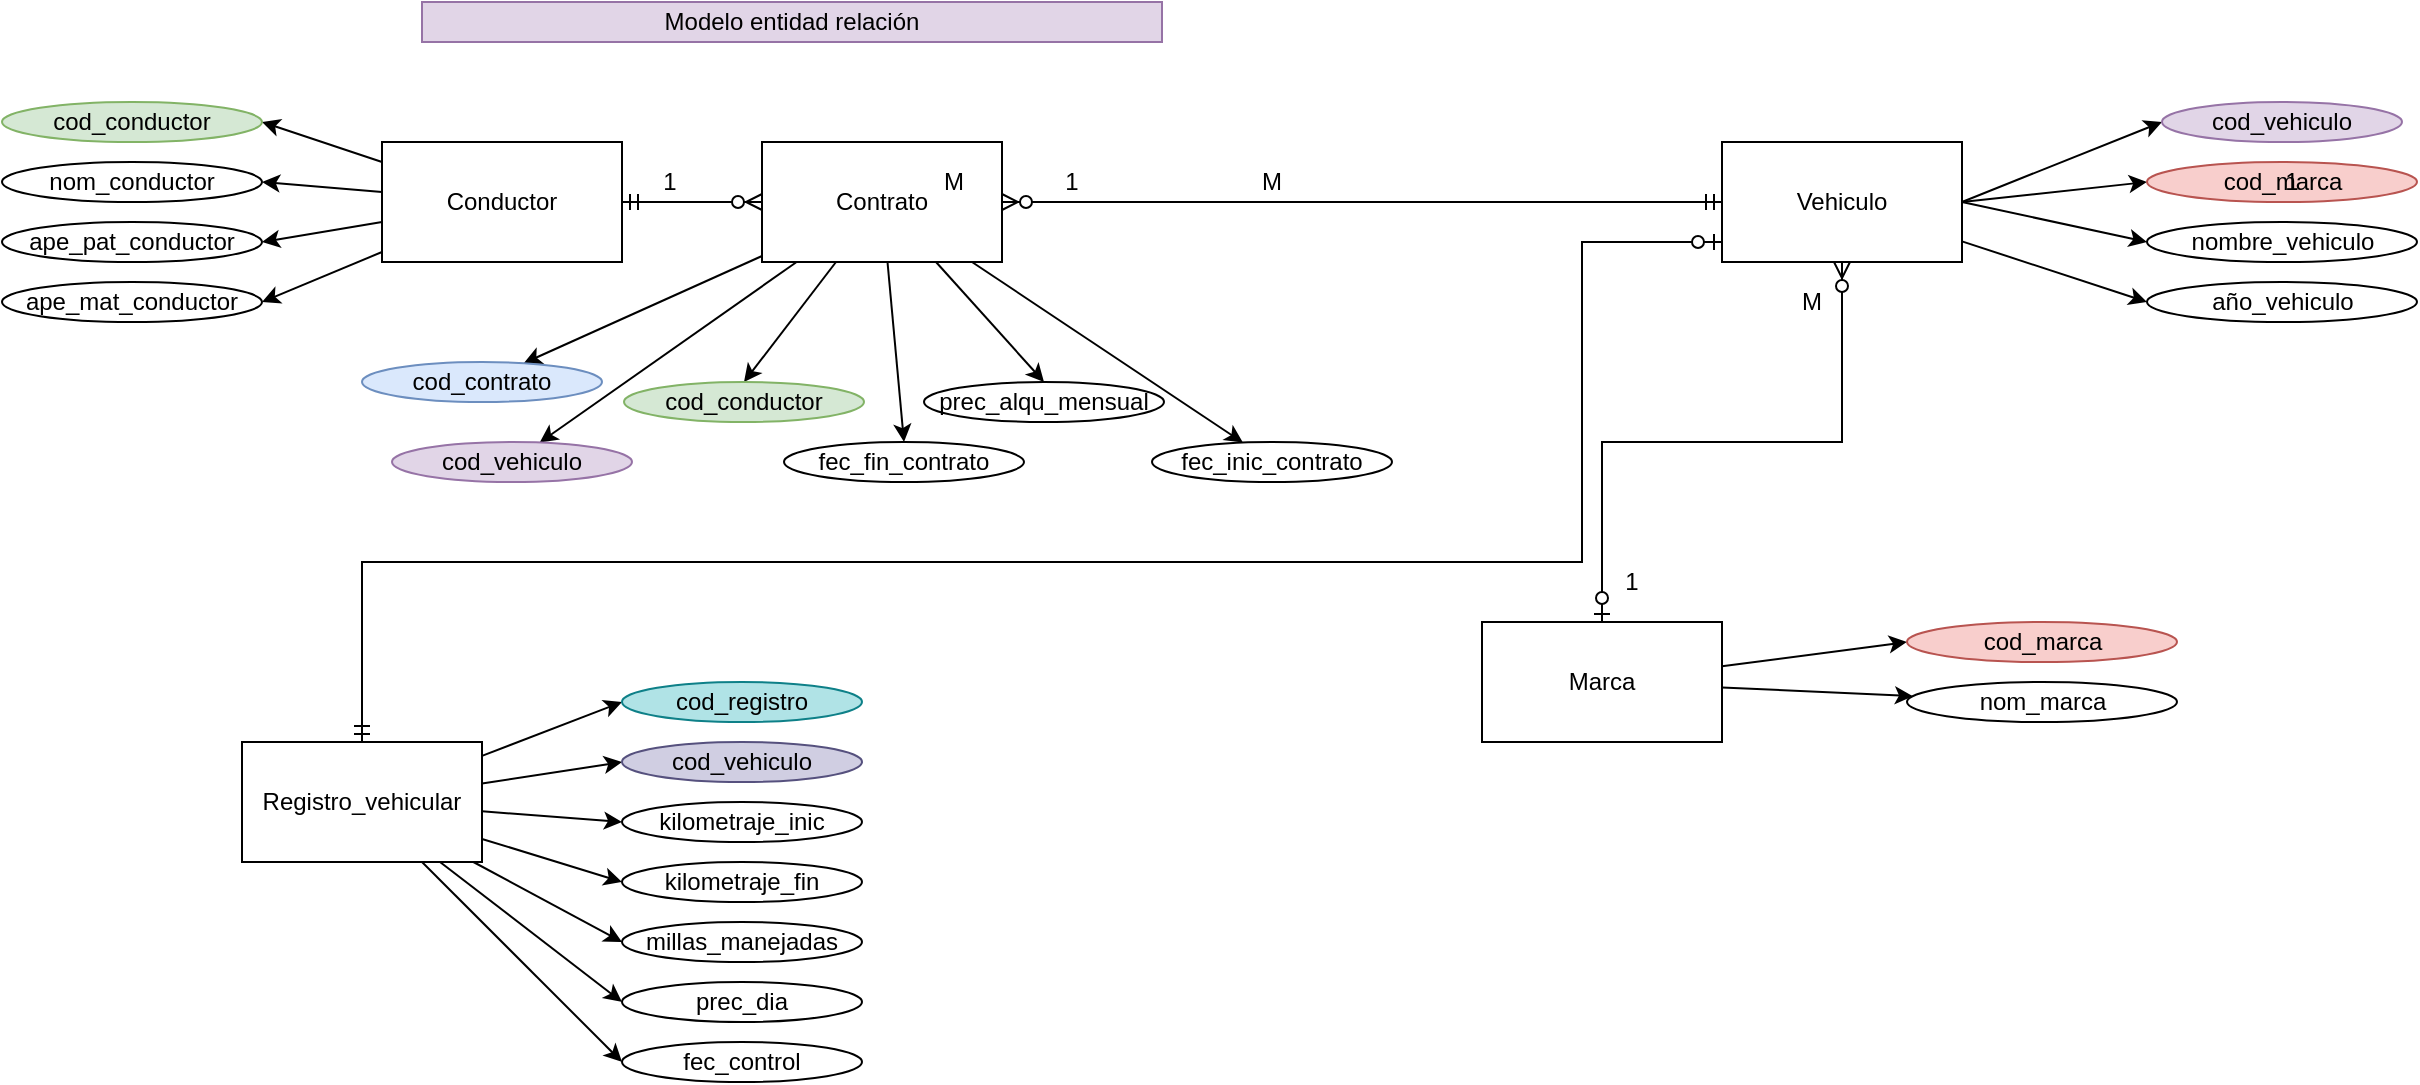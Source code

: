 <mxfile version="24.0.7" type="github">
  <diagram name="Página-1" id="b9NFpoV1CZ4YhKfukzlO">
    <mxGraphModel dx="2261" dy="780" grid="1" gridSize="10" guides="1" tooltips="1" connect="1" arrows="1" fold="1" page="1" pageScale="1" pageWidth="827" pageHeight="1169" math="0" shadow="0">
      <root>
        <mxCell id="0" />
        <mxCell id="1" parent="0" />
        <mxCell id="PruNrFCbxDB-gDmeqPjk-38" style="rounded=0;orthogonalLoop=1;jettySize=auto;html=1;entryX=1;entryY=0.5;entryDx=0;entryDy=0;" parent="1" source="PruNrFCbxDB-gDmeqPjk-1" target="PruNrFCbxDB-gDmeqPjk-9" edge="1">
          <mxGeometry relative="1" as="geometry" />
        </mxCell>
        <mxCell id="PruNrFCbxDB-gDmeqPjk-39" style="rounded=0;orthogonalLoop=1;jettySize=auto;html=1;entryX=1;entryY=0.5;entryDx=0;entryDy=0;" parent="1" source="PruNrFCbxDB-gDmeqPjk-1" target="PruNrFCbxDB-gDmeqPjk-11" edge="1">
          <mxGeometry relative="1" as="geometry" />
        </mxCell>
        <mxCell id="PruNrFCbxDB-gDmeqPjk-40" style="rounded=0;orthogonalLoop=1;jettySize=auto;html=1;entryX=1;entryY=0.5;entryDx=0;entryDy=0;" parent="1" source="PruNrFCbxDB-gDmeqPjk-1" target="PruNrFCbxDB-gDmeqPjk-12" edge="1">
          <mxGeometry relative="1" as="geometry" />
        </mxCell>
        <mxCell id="PruNrFCbxDB-gDmeqPjk-1" value="Conductor" style="rounded=0;whiteSpace=wrap;html=1;" parent="1" vertex="1">
          <mxGeometry x="-200" y="90" width="120" height="60" as="geometry" />
        </mxCell>
        <mxCell id="PruNrFCbxDB-gDmeqPjk-25" style="rounded=0;orthogonalLoop=1;jettySize=auto;html=1;exitX=1;exitY=0.5;exitDx=0;exitDy=0;entryX=0;entryY=0.5;entryDx=0;entryDy=0;" parent="1" source="PruNrFCbxDB-gDmeqPjk-2" target="PruNrFCbxDB-gDmeqPjk-23" edge="1">
          <mxGeometry relative="1" as="geometry" />
        </mxCell>
        <mxCell id="PruNrFCbxDB-gDmeqPjk-28" style="rounded=0;orthogonalLoop=1;jettySize=auto;html=1;exitX=1;exitY=0.5;exitDx=0;exitDy=0;entryX=0;entryY=0.5;entryDx=0;entryDy=0;" parent="1" source="PruNrFCbxDB-gDmeqPjk-2" target="PruNrFCbxDB-gDmeqPjk-26" edge="1">
          <mxGeometry relative="1" as="geometry" />
        </mxCell>
        <mxCell id="PruNrFCbxDB-gDmeqPjk-48" style="rounded=0;orthogonalLoop=1;jettySize=auto;html=1;entryX=0;entryY=0.5;entryDx=0;entryDy=0;" parent="1" source="PruNrFCbxDB-gDmeqPjk-2" target="PruNrFCbxDB-gDmeqPjk-47" edge="1">
          <mxGeometry relative="1" as="geometry" />
        </mxCell>
        <mxCell id="PruNrFCbxDB-gDmeqPjk-2" value="Vehiculo" style="rounded=0;whiteSpace=wrap;html=1;" parent="1" vertex="1">
          <mxGeometry x="470" y="90" width="120" height="60" as="geometry" />
        </mxCell>
        <mxCell id="PruNrFCbxDB-gDmeqPjk-3" value="Modelo entidad relación" style="rounded=0;whiteSpace=wrap;html=1;fillColor=#e1d5e7;strokeColor=#9673a6;" parent="1" vertex="1">
          <mxGeometry x="-180" y="20" width="370" height="20" as="geometry" />
        </mxCell>
        <mxCell id="PruNrFCbxDB-gDmeqPjk-6" value="1" style="rounded=0;whiteSpace=wrap;html=1;strokeColor=none;fillColor=none;" parent="1" vertex="1">
          <mxGeometry x="-61" y="100" width="10" height="20" as="geometry" />
        </mxCell>
        <mxCell id="PruNrFCbxDB-gDmeqPjk-7" value="1" style="rounded=0;whiteSpace=wrap;html=1;strokeColor=none;fillColor=none;" parent="1" vertex="1">
          <mxGeometry x="140" y="100" width="10" height="20" as="geometry" />
        </mxCell>
        <mxCell id="PruNrFCbxDB-gDmeqPjk-9" value="cod_conductor" style="ellipse;whiteSpace=wrap;html=1;fillColor=#d5e8d4;strokeColor=#82b366;" parent="1" vertex="1">
          <mxGeometry x="-390" y="70" width="130" height="20" as="geometry" />
        </mxCell>
        <mxCell id="PruNrFCbxDB-gDmeqPjk-10" value="nom_conductor" style="ellipse;whiteSpace=wrap;html=1;" parent="1" vertex="1">
          <mxGeometry x="-390" y="100" width="130" height="20" as="geometry" />
        </mxCell>
        <mxCell id="PruNrFCbxDB-gDmeqPjk-11" value="ape_pat_conductor" style="ellipse;whiteSpace=wrap;html=1;" parent="1" vertex="1">
          <mxGeometry x="-390" y="130" width="130" height="20" as="geometry" />
        </mxCell>
        <mxCell id="PruNrFCbxDB-gDmeqPjk-12" value="ape_mat_conductor" style="ellipse;whiteSpace=wrap;html=1;" parent="1" vertex="1">
          <mxGeometry x="-390" y="160" width="130" height="20" as="geometry" />
        </mxCell>
        <mxCell id="PruNrFCbxDB-gDmeqPjk-15" style="rounded=0;orthogonalLoop=1;jettySize=auto;html=1;entryX=1;entryY=0.5;entryDx=0;entryDy=0;" parent="1" source="PruNrFCbxDB-gDmeqPjk-1" target="PruNrFCbxDB-gDmeqPjk-10" edge="1">
          <mxGeometry relative="1" as="geometry" />
        </mxCell>
        <mxCell id="PruNrFCbxDB-gDmeqPjk-23" value="cod_vehiculo" style="ellipse;whiteSpace=wrap;html=1;fillColor=#e1d5e7;strokeColor=#9673a6;" parent="1" vertex="1">
          <mxGeometry x="690" y="70" width="120" height="20" as="geometry" />
        </mxCell>
        <mxCell id="PruNrFCbxDB-gDmeqPjk-26" value="cod_marca" style="ellipse;whiteSpace=wrap;html=1;fillColor=#f8cecc;strokeColor=#b85450;" parent="1" vertex="1">
          <mxGeometry x="682.5" y="100" width="135" height="20" as="geometry" />
        </mxCell>
        <mxCell id="PruNrFCbxDB-gDmeqPjk-29" style="rounded=0;orthogonalLoop=1;jettySize=auto;html=1;exitX=1;exitY=0.5;exitDx=0;exitDy=0;entryX=0;entryY=0.5;entryDx=0;entryDy=0;" parent="1" source="PruNrFCbxDB-gDmeqPjk-2" target="PruNrFCbxDB-gDmeqPjk-30" edge="1">
          <mxGeometry relative="1" as="geometry">
            <mxPoint x="590" y="150" as="sourcePoint" />
          </mxGeometry>
        </mxCell>
        <mxCell id="PruNrFCbxDB-gDmeqPjk-30" value="nombre_vehiculo" style="ellipse;whiteSpace=wrap;html=1;" parent="1" vertex="1">
          <mxGeometry x="682.5" y="130" width="135" height="20" as="geometry" />
        </mxCell>
        <mxCell id="PruNrFCbxDB-gDmeqPjk-34" style="rounded=0;orthogonalLoop=1;jettySize=auto;html=1;entryX=0;entryY=0.5;entryDx=0;entryDy=0;" parent="1" source="PruNrFCbxDB-gDmeqPjk-32" target="PruNrFCbxDB-gDmeqPjk-33" edge="1">
          <mxGeometry relative="1" as="geometry" />
        </mxCell>
        <mxCell id="PruNrFCbxDB-gDmeqPjk-37" style="rounded=0;orthogonalLoop=1;jettySize=auto;html=1;" parent="1" source="PruNrFCbxDB-gDmeqPjk-32" target="PruNrFCbxDB-gDmeqPjk-35" edge="1">
          <mxGeometry relative="1" as="geometry" />
        </mxCell>
        <mxCell id="PruNrFCbxDB-gDmeqPjk-32" value="Marca" style="rounded=0;whiteSpace=wrap;html=1;" parent="1" vertex="1">
          <mxGeometry x="350" y="330" width="120" height="60" as="geometry" />
        </mxCell>
        <mxCell id="PruNrFCbxDB-gDmeqPjk-33" value="cod_marca" style="ellipse;whiteSpace=wrap;html=1;fillColor=#f8cecc;strokeColor=#b85450;" parent="1" vertex="1">
          <mxGeometry x="562.5" y="330" width="135" height="20" as="geometry" />
        </mxCell>
        <mxCell id="PruNrFCbxDB-gDmeqPjk-35" value="nom_marca" style="ellipse;whiteSpace=wrap;html=1;" parent="1" vertex="1">
          <mxGeometry x="562.5" y="360" width="135" height="20" as="geometry" />
        </mxCell>
        <mxCell id="PruNrFCbxDB-gDmeqPjk-44" style="rounded=0;orthogonalLoop=1;jettySize=auto;html=1;" parent="1" source="PruNrFCbxDB-gDmeqPjk-41" target="PruNrFCbxDB-gDmeqPjk-42" edge="1">
          <mxGeometry relative="1" as="geometry" />
        </mxCell>
        <mxCell id="PruNrFCbxDB-gDmeqPjk-49" style="rounded=0;orthogonalLoop=1;jettySize=auto;html=1;" parent="1" source="PruNrFCbxDB-gDmeqPjk-41" target="PruNrFCbxDB-gDmeqPjk-45" edge="1">
          <mxGeometry relative="1" as="geometry" />
        </mxCell>
        <mxCell id="PruNrFCbxDB-gDmeqPjk-50" style="rounded=0;orthogonalLoop=1;jettySize=auto;html=1;entryX=0.5;entryY=0;entryDx=0;entryDy=0;" parent="1" source="PruNrFCbxDB-gDmeqPjk-41" target="PruNrFCbxDB-gDmeqPjk-46" edge="1">
          <mxGeometry relative="1" as="geometry" />
        </mxCell>
        <mxCell id="PruNrFCbxDB-gDmeqPjk-56" style="rounded=0;orthogonalLoop=1;jettySize=auto;html=1;" parent="1" source="PruNrFCbxDB-gDmeqPjk-41" target="PruNrFCbxDB-gDmeqPjk-54" edge="1">
          <mxGeometry relative="1" as="geometry" />
        </mxCell>
        <mxCell id="PruNrFCbxDB-gDmeqPjk-57" style="rounded=0;orthogonalLoop=1;jettySize=auto;html=1;entryX=0.5;entryY=0;entryDx=0;entryDy=0;" parent="1" source="PruNrFCbxDB-gDmeqPjk-41" target="PruNrFCbxDB-gDmeqPjk-55" edge="1">
          <mxGeometry relative="1" as="geometry" />
        </mxCell>
        <mxCell id="PruNrFCbxDB-gDmeqPjk-59" style="rounded=0;orthogonalLoop=1;jettySize=auto;html=1;entryX=0.5;entryY=0;entryDx=0;entryDy=0;" parent="1" source="PruNrFCbxDB-gDmeqPjk-41" target="PruNrFCbxDB-gDmeqPjk-58" edge="1">
          <mxGeometry relative="1" as="geometry" />
        </mxCell>
        <mxCell id="PruNrFCbxDB-gDmeqPjk-41" value="Contrato" style="rounded=0;whiteSpace=wrap;html=1;" parent="1" vertex="1">
          <mxGeometry x="-10" y="90" width="120" height="60" as="geometry" />
        </mxCell>
        <mxCell id="PruNrFCbxDB-gDmeqPjk-42" value="cod_contrato" style="ellipse;whiteSpace=wrap;html=1;fillColor=#dae8fc;strokeColor=#6c8ebf;" parent="1" vertex="1">
          <mxGeometry x="-210" y="200" width="120" height="20" as="geometry" />
        </mxCell>
        <mxCell id="PruNrFCbxDB-gDmeqPjk-45" value="cod_vehiculo" style="ellipse;whiteSpace=wrap;html=1;fillColor=#e1d5e7;strokeColor=#9673a6;" parent="1" vertex="1">
          <mxGeometry x="-195" y="240" width="120" height="20" as="geometry" />
        </mxCell>
        <mxCell id="PruNrFCbxDB-gDmeqPjk-46" value="cod_conductor" style="ellipse;whiteSpace=wrap;html=1;fillColor=#d5e8d4;strokeColor=#82b366;" parent="1" vertex="1">
          <mxGeometry x="-79" y="210" width="120" height="20" as="geometry" />
        </mxCell>
        <mxCell id="PruNrFCbxDB-gDmeqPjk-47" value="año_vehiculo" style="ellipse;whiteSpace=wrap;html=1;" parent="1" vertex="1">
          <mxGeometry x="682.5" y="160" width="135" height="20" as="geometry" />
        </mxCell>
        <mxCell id="PruNrFCbxDB-gDmeqPjk-52" value="1" style="rounded=0;whiteSpace=wrap;html=1;strokeColor=none;fillColor=none;" parent="1" vertex="1">
          <mxGeometry x="420" y="300" width="10" height="20" as="geometry" />
        </mxCell>
        <mxCell id="PruNrFCbxDB-gDmeqPjk-53" value="M" style="rounded=0;whiteSpace=wrap;html=1;strokeColor=none;fillColor=none;" parent="1" vertex="1">
          <mxGeometry x="510" y="160" width="10" height="20" as="geometry" />
        </mxCell>
        <mxCell id="PruNrFCbxDB-gDmeqPjk-54" value="fec_inic_contrato" style="ellipse;whiteSpace=wrap;html=1;fillColor=none;" parent="1" vertex="1">
          <mxGeometry x="185" y="240" width="120" height="20" as="geometry" />
        </mxCell>
        <mxCell id="PruNrFCbxDB-gDmeqPjk-55" value="fec_fin_contrato" style="ellipse;whiteSpace=wrap;html=1;fillColor=none;" parent="1" vertex="1">
          <mxGeometry x="1" y="240" width="120" height="20" as="geometry" />
        </mxCell>
        <mxCell id="PruNrFCbxDB-gDmeqPjk-58" value="prec_alqu_mensual" style="ellipse;whiteSpace=wrap;html=1;fillColor=none;" parent="1" vertex="1">
          <mxGeometry x="71" y="210" width="120" height="20" as="geometry" />
        </mxCell>
        <mxCell id="PruNrFCbxDB-gDmeqPjk-62" style="rounded=0;orthogonalLoop=1;jettySize=auto;html=1;" parent="1" source="PruNrFCbxDB-gDmeqPjk-61" edge="1">
          <mxGeometry relative="1" as="geometry">
            <mxPoint x="-80" y="400" as="targetPoint" />
          </mxGeometry>
        </mxCell>
        <mxCell id="PruNrFCbxDB-gDmeqPjk-64" style="rounded=0;orthogonalLoop=1;jettySize=auto;html=1;entryX=0;entryY=0.5;entryDx=0;entryDy=0;" parent="1" source="PruNrFCbxDB-gDmeqPjk-61" target="PruNrFCbxDB-gDmeqPjk-65" edge="1">
          <mxGeometry relative="1" as="geometry">
            <mxPoint x="-80" y="440" as="targetPoint" />
          </mxGeometry>
        </mxCell>
        <mxCell id="PruNrFCbxDB-gDmeqPjk-67" style="rounded=0;orthogonalLoop=1;jettySize=auto;html=1;entryX=0;entryY=0.5;entryDx=0;entryDy=0;" parent="1" source="PruNrFCbxDB-gDmeqPjk-61" target="PruNrFCbxDB-gDmeqPjk-66" edge="1">
          <mxGeometry relative="1" as="geometry" />
        </mxCell>
        <mxCell id="PruNrFCbxDB-gDmeqPjk-69" style="rounded=0;orthogonalLoop=1;jettySize=auto;html=1;entryX=0;entryY=0.5;entryDx=0;entryDy=0;" parent="1" source="PruNrFCbxDB-gDmeqPjk-61" target="PruNrFCbxDB-gDmeqPjk-68" edge="1">
          <mxGeometry relative="1" as="geometry" />
        </mxCell>
        <mxCell id="PruNrFCbxDB-gDmeqPjk-73" style="rounded=0;orthogonalLoop=1;jettySize=auto;html=1;entryX=0;entryY=0.5;entryDx=0;entryDy=0;" parent="1" source="PruNrFCbxDB-gDmeqPjk-61" target="PruNrFCbxDB-gDmeqPjk-72" edge="1">
          <mxGeometry relative="1" as="geometry" />
        </mxCell>
        <mxCell id="PruNrFCbxDB-gDmeqPjk-75" style="rounded=0;orthogonalLoop=1;jettySize=auto;html=1;entryX=0;entryY=0.5;entryDx=0;entryDy=0;" parent="1" source="PruNrFCbxDB-gDmeqPjk-61" target="PruNrFCbxDB-gDmeqPjk-74" edge="1">
          <mxGeometry relative="1" as="geometry" />
        </mxCell>
        <mxCell id="PruNrFCbxDB-gDmeqPjk-63" value="cod_vehiculo" style="ellipse;whiteSpace=wrap;html=1;fillColor=#d0cee2;strokeColor=#56517e;" parent="1" vertex="1">
          <mxGeometry x="-80" y="390" width="120" height="20" as="geometry" />
        </mxCell>
        <mxCell id="PruNrFCbxDB-gDmeqPjk-61" value="Registro_vehicular" style="rounded=0;whiteSpace=wrap;html=1;" parent="1" vertex="1">
          <mxGeometry x="-270" y="390" width="120" height="60" as="geometry" />
        </mxCell>
        <mxCell id="PruNrFCbxDB-gDmeqPjk-65" value="kilometraje_inic" style="ellipse;whiteSpace=wrap;html=1;fillColor=none;" parent="1" vertex="1">
          <mxGeometry x="-80" y="420" width="120" height="20" as="geometry" />
        </mxCell>
        <mxCell id="PruNrFCbxDB-gDmeqPjk-66" value="prec_dia" style="ellipse;whiteSpace=wrap;html=1;fillColor=none;" parent="1" vertex="1">
          <mxGeometry x="-80" y="510" width="120" height="20" as="geometry" />
        </mxCell>
        <mxCell id="PruNrFCbxDB-gDmeqPjk-68" value="fec_control" style="ellipse;whiteSpace=wrap;html=1;fillColor=none;" parent="1" vertex="1">
          <mxGeometry x="-80" y="540" width="120" height="20" as="geometry" />
        </mxCell>
        <mxCell id="PruNrFCbxDB-gDmeqPjk-70" value="kilometraje_fin" style="ellipse;whiteSpace=wrap;html=1;fillColor=none;" parent="1" vertex="1">
          <mxGeometry x="-80" y="450" width="120" height="20" as="geometry" />
        </mxCell>
        <mxCell id="PruNrFCbxDB-gDmeqPjk-71" style="rounded=0;orthogonalLoop=1;jettySize=auto;html=1;entryX=0;entryY=0.5;entryDx=0;entryDy=0;" parent="1" source="PruNrFCbxDB-gDmeqPjk-61" target="PruNrFCbxDB-gDmeqPjk-70" edge="1">
          <mxGeometry relative="1" as="geometry" />
        </mxCell>
        <mxCell id="PruNrFCbxDB-gDmeqPjk-72" value="millas_manejadas" style="ellipse;whiteSpace=wrap;html=1;fillColor=none;" parent="1" vertex="1">
          <mxGeometry x="-80" y="480" width="120" height="20" as="geometry" />
        </mxCell>
        <mxCell id="PruNrFCbxDB-gDmeqPjk-74" value="cod_registro" style="ellipse;whiteSpace=wrap;html=1;fillColor=#b0e3e6;strokeColor=#0e8088;" parent="1" vertex="1">
          <mxGeometry x="-80" y="360" width="120" height="20" as="geometry" />
        </mxCell>
        <mxCell id="PruNrFCbxDB-gDmeqPjk-81" value="" style="fontSize=12;html=1;endArrow=ERzeroToMany;startArrow=ERzeroToOne;rounded=0;edgeStyle=elbowEdgeStyle;elbow=vertical;" parent="1" source="PruNrFCbxDB-gDmeqPjk-32" target="PruNrFCbxDB-gDmeqPjk-2" edge="1">
          <mxGeometry width="100" height="100" relative="1" as="geometry">
            <mxPoint x="370" y="310" as="sourcePoint" />
            <mxPoint x="514" y="180" as="targetPoint" />
          </mxGeometry>
        </mxCell>
        <mxCell id="PruNrFCbxDB-gDmeqPjk-82" value="" style="edgeStyle=entityRelationEdgeStyle;fontSize=12;html=1;endArrow=ERzeroToMany;startArrow=ERmandOne;rounded=0;entryX=0;entryY=0.5;entryDx=0;entryDy=0;exitX=1;exitY=0.5;exitDx=0;exitDy=0;" parent="1" source="PruNrFCbxDB-gDmeqPjk-1" target="PruNrFCbxDB-gDmeqPjk-41" edge="1">
          <mxGeometry width="100" height="100" relative="1" as="geometry">
            <mxPoint x="-80" y="140" as="sourcePoint" />
            <mxPoint x="20" y="40" as="targetPoint" />
          </mxGeometry>
        </mxCell>
        <mxCell id="PruNrFCbxDB-gDmeqPjk-84" value="M" style="rounded=0;whiteSpace=wrap;html=1;strokeColor=none;fillColor=none;" parent="1" vertex="1">
          <mxGeometry x="81" y="100" width="10" height="20" as="geometry" />
        </mxCell>
        <mxCell id="PruNrFCbxDB-gDmeqPjk-85" value="" style="edgeStyle=elbowEdgeStyle;fontSize=12;html=1;endArrow=ERzeroToMany;startArrow=ERmandOne;rounded=0;exitX=0;exitY=0.5;exitDx=0;exitDy=0;entryX=1;entryY=0.5;entryDx=0;entryDy=0;" parent="1" source="PruNrFCbxDB-gDmeqPjk-2" target="PruNrFCbxDB-gDmeqPjk-41" edge="1">
          <mxGeometry width="100" height="100" relative="1" as="geometry">
            <mxPoint x="200" y="350" as="sourcePoint" />
            <mxPoint x="230" y="120" as="targetPoint" />
          </mxGeometry>
        </mxCell>
        <mxCell id="PruNrFCbxDB-gDmeqPjk-86" value="M" style="rounded=0;whiteSpace=wrap;html=1;strokeColor=none;fillColor=none;" parent="1" vertex="1">
          <mxGeometry x="240" y="100" width="10" height="20" as="geometry" />
        </mxCell>
        <mxCell id="PruNrFCbxDB-gDmeqPjk-87" value="1" style="rounded=0;whiteSpace=wrap;html=1;strokeColor=none;fillColor=none;" parent="1" vertex="1">
          <mxGeometry x="750" y="100" width="10" height="20" as="geometry" />
        </mxCell>
        <mxCell id="PruNrFCbxDB-gDmeqPjk-88" value="" style="edgeStyle=orthogonalEdgeStyle;fontSize=12;html=1;endArrow=ERzeroToOne;startArrow=ERmandOne;rounded=0;" parent="1" source="PruNrFCbxDB-gDmeqPjk-61" edge="1">
          <mxGeometry width="100" height="100" relative="1" as="geometry">
            <mxPoint x="370" y="240" as="sourcePoint" />
            <mxPoint x="470" y="140" as="targetPoint" />
            <Array as="points">
              <mxPoint x="-210" y="300" />
              <mxPoint x="400" y="300" />
              <mxPoint x="400" y="140" />
            </Array>
          </mxGeometry>
        </mxCell>
      </root>
    </mxGraphModel>
  </diagram>
</mxfile>
